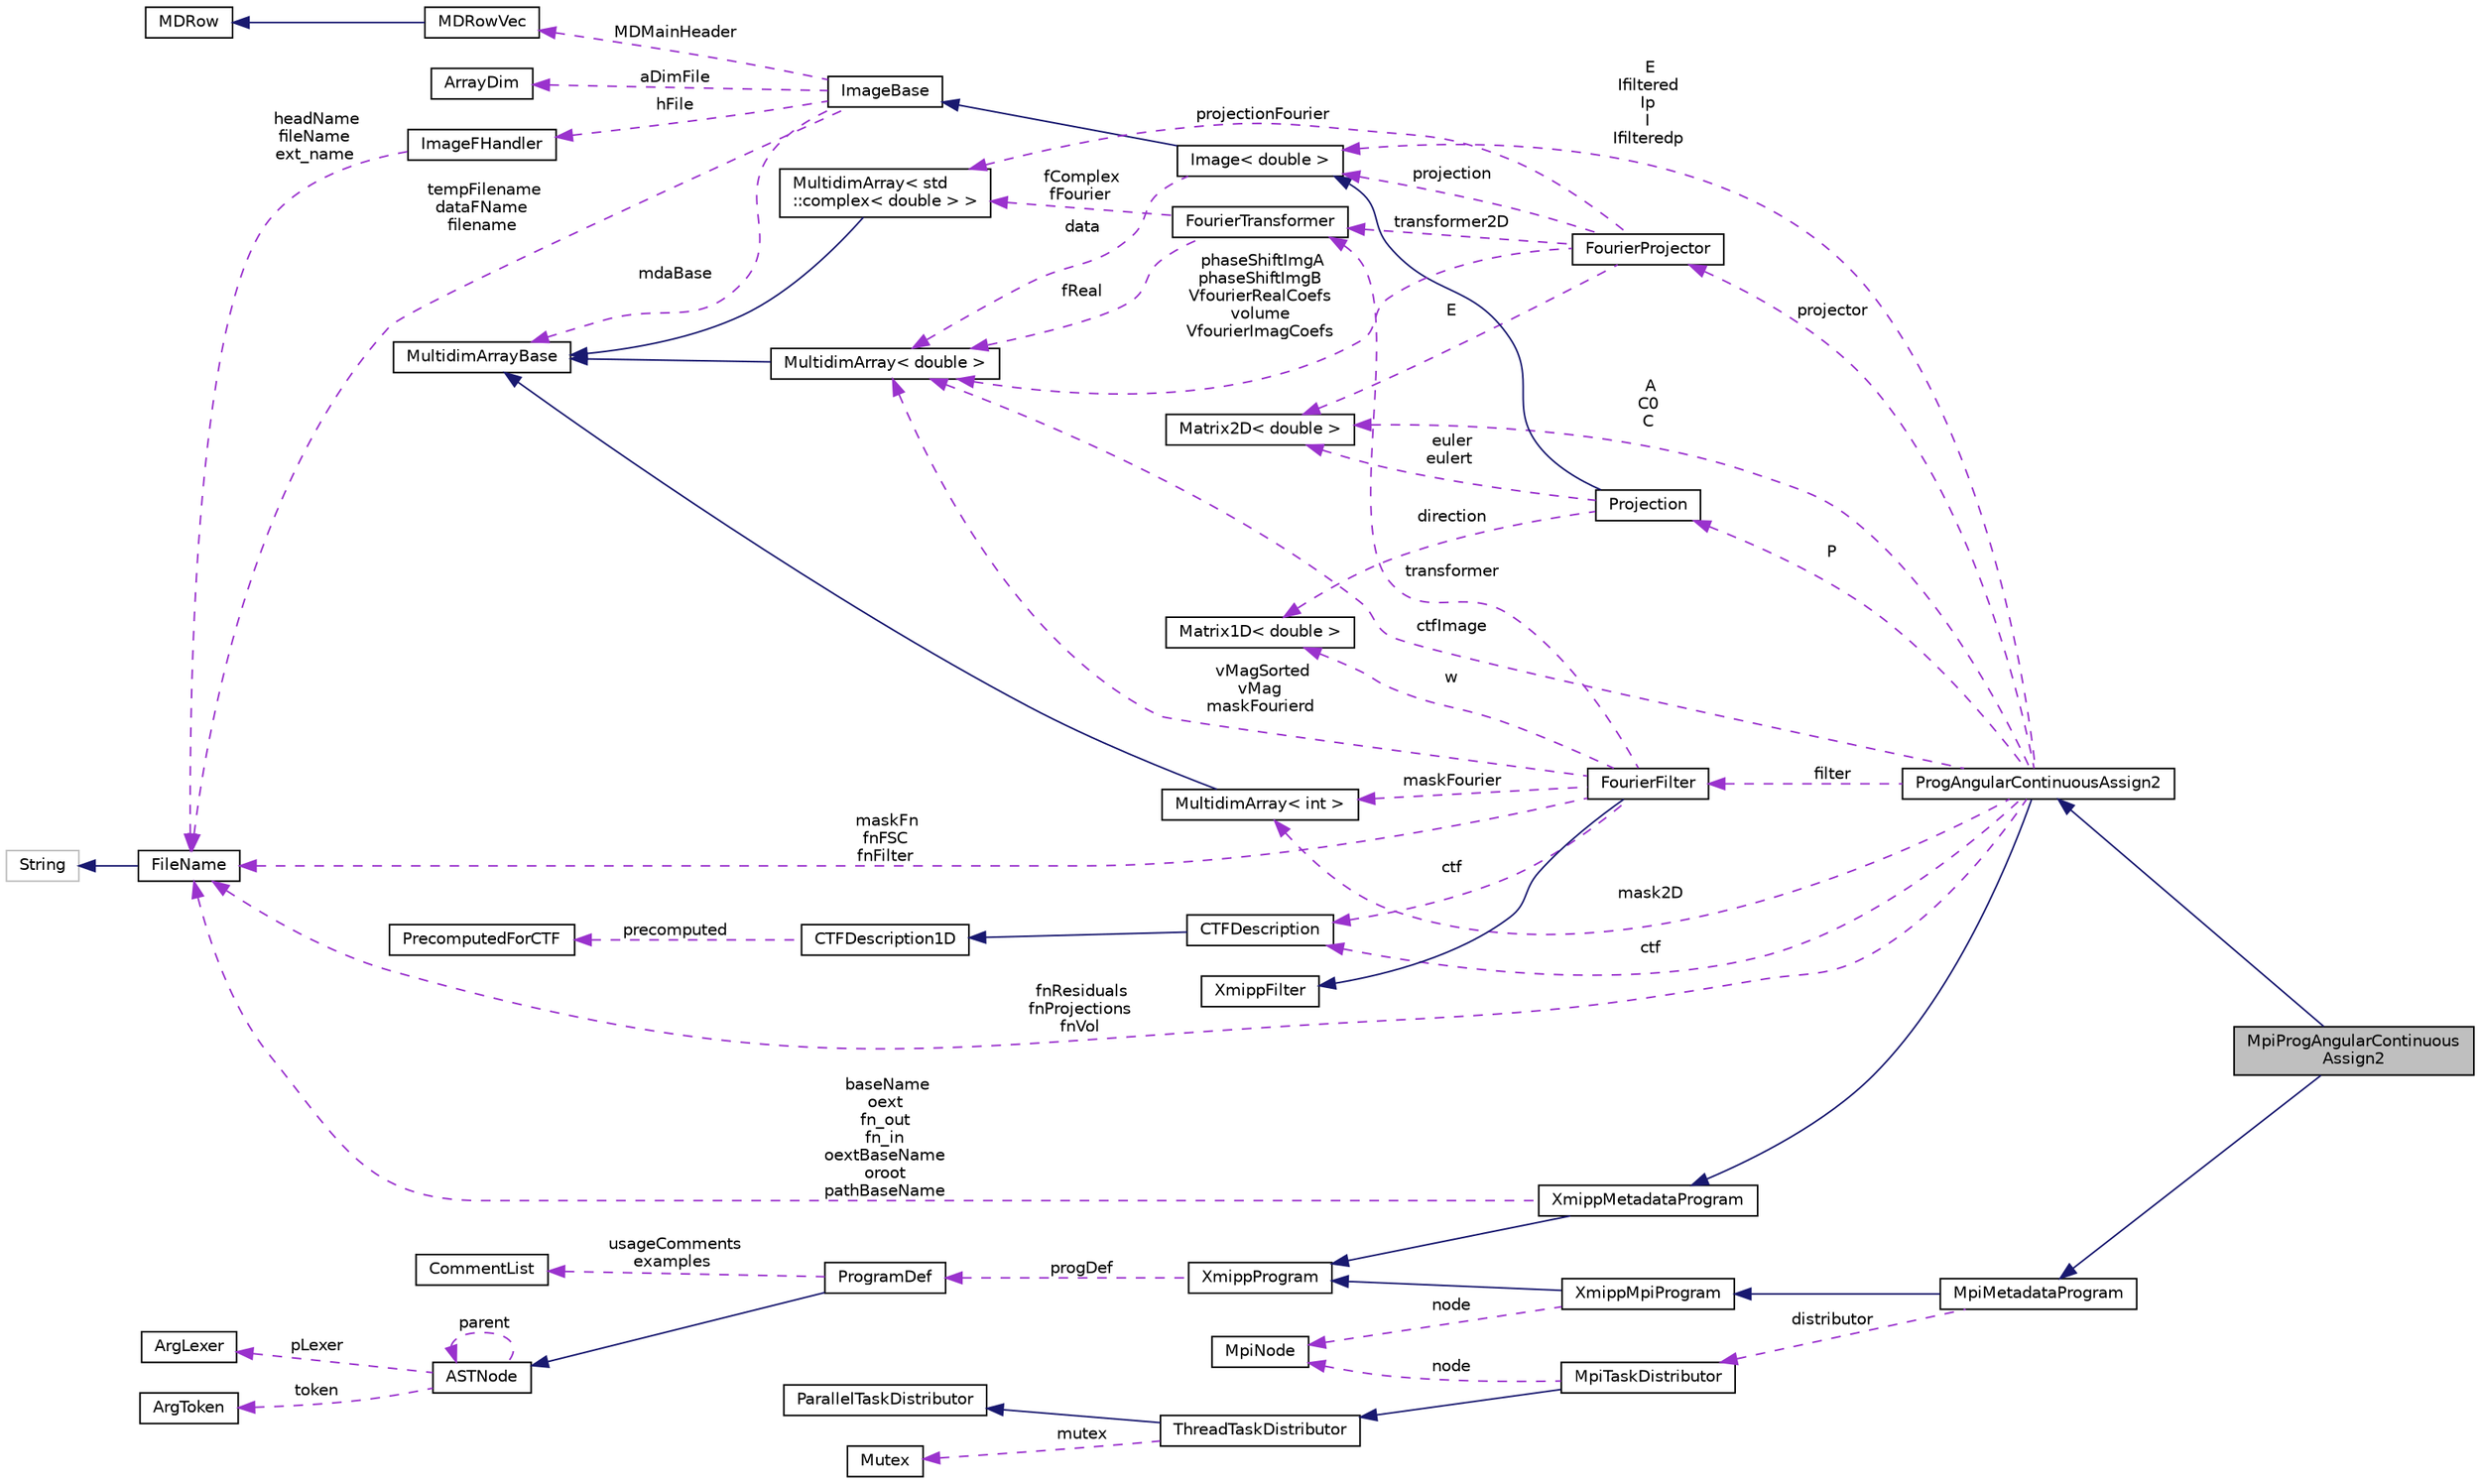 digraph "MpiProgAngularContinuousAssign2"
{
  edge [fontname="Helvetica",fontsize="10",labelfontname="Helvetica",labelfontsize="10"];
  node [fontname="Helvetica",fontsize="10",shape=record];
  rankdir="LR";
  Node6 [label="MpiProgAngularContinuous\lAssign2",height=0.2,width=0.4,color="black", fillcolor="grey75", style="filled", fontcolor="black"];
  Node7 -> Node6 [dir="back",color="midnightblue",fontsize="10",style="solid",fontname="Helvetica"];
  Node7 [label="ProgAngularContinuousAssign2",height=0.2,width=0.4,color="black", fillcolor="white", style="filled",URL="$classProgAngularContinuousAssign2.html"];
  Node8 -> Node7 [dir="back",color="midnightblue",fontsize="10",style="solid",fontname="Helvetica"];
  Node8 [label="XmippMetadataProgram",height=0.2,width=0.4,color="black", fillcolor="white", style="filled",URL="$classXmippMetadataProgram.html"];
  Node9 -> Node8 [dir="back",color="midnightblue",fontsize="10",style="solid",fontname="Helvetica"];
  Node9 [label="XmippProgram",height=0.2,width=0.4,color="black", fillcolor="white", style="filled",URL="$classXmippProgram.html"];
  Node10 -> Node9 [dir="back",color="darkorchid3",fontsize="10",style="dashed",label=" progDef" ,fontname="Helvetica"];
  Node10 [label="ProgramDef",height=0.2,width=0.4,color="black", fillcolor="white", style="filled",URL="$classProgramDef.html"];
  Node11 -> Node10 [dir="back",color="midnightblue",fontsize="10",style="solid",fontname="Helvetica"];
  Node11 [label="ASTNode",height=0.2,width=0.4,color="black", fillcolor="white", style="filled",URL="$classASTNode.html"];
  Node12 -> Node11 [dir="back",color="darkorchid3",fontsize="10",style="dashed",label=" token" ,fontname="Helvetica"];
  Node12 [label="ArgToken",height=0.2,width=0.4,color="black", fillcolor="white", style="filled",URL="$classArgToken.html"];
  Node13 -> Node11 [dir="back",color="darkorchid3",fontsize="10",style="dashed",label=" pLexer" ,fontname="Helvetica"];
  Node13 [label="ArgLexer",height=0.2,width=0.4,color="black", fillcolor="white", style="filled",URL="$classArgLexer.html"];
  Node11 -> Node11 [dir="back",color="darkorchid3",fontsize="10",style="dashed",label=" parent" ,fontname="Helvetica"];
  Node14 -> Node10 [dir="back",color="darkorchid3",fontsize="10",style="dashed",label=" usageComments\nexamples" ,fontname="Helvetica"];
  Node14 [label="CommentList",height=0.2,width=0.4,color="black", fillcolor="white", style="filled",URL="$classCommentList.html"];
  Node15 -> Node8 [dir="back",color="darkorchid3",fontsize="10",style="dashed",label=" baseName\noext\nfn_out\nfn_in\noextBaseName\noroot\npathBaseName" ,fontname="Helvetica"];
  Node15 [label="FileName",height=0.2,width=0.4,color="black", fillcolor="white", style="filled",URL="$classFileName.html"];
  Node16 -> Node15 [dir="back",color="midnightblue",fontsize="10",style="solid",fontname="Helvetica"];
  Node16 [label="String",height=0.2,width=0.4,color="grey75", fillcolor="white", style="filled"];
  Node17 -> Node7 [dir="back",color="darkorchid3",fontsize="10",style="dashed",label=" ctf" ,fontname="Helvetica"];
  Node17 [label="CTFDescription",height=0.2,width=0.4,color="black", fillcolor="white", style="filled",URL="$classCTFDescription.html"];
  Node18 -> Node17 [dir="back",color="midnightblue",fontsize="10",style="solid",fontname="Helvetica"];
  Node18 [label="CTFDescription1D",height=0.2,width=0.4,color="black", fillcolor="white", style="filled",URL="$classCTFDescription1D.html"];
  Node19 -> Node18 [dir="back",color="darkorchid3",fontsize="10",style="dashed",label=" precomputed" ,fontname="Helvetica"];
  Node19 [label="PrecomputedForCTF",height=0.2,width=0.4,color="black", fillcolor="white", style="filled",URL="$classPrecomputedForCTF.html"];
  Node20 -> Node7 [dir="back",color="darkorchid3",fontsize="10",style="dashed",label=" A\nC0\nC" ,fontname="Helvetica"];
  Node20 [label="Matrix2D\< double \>",height=0.2,width=0.4,color="black", fillcolor="white", style="filled",URL="$classMatrix2D.html"];
  Node21 -> Node7 [dir="back",color="darkorchid3",fontsize="10",style="dashed",label=" P" ,fontname="Helvetica"];
  Node21 [label="Projection",height=0.2,width=0.4,color="black", fillcolor="white", style="filled",URL="$classProjection.html"];
  Node22 -> Node21 [dir="back",color="midnightblue",fontsize="10",style="solid",fontname="Helvetica"];
  Node22 [label="Image\< double \>",height=0.2,width=0.4,color="black", fillcolor="white", style="filled",URL="$classImage.html"];
  Node23 -> Node22 [dir="back",color="midnightblue",fontsize="10",style="solid",fontname="Helvetica"];
  Node23 [label="ImageBase",height=0.2,width=0.4,color="black", fillcolor="white", style="filled",URL="$classImageBase.html",tooltip="Image base class. "];
  Node24 -> Node23 [dir="back",color="darkorchid3",fontsize="10",style="dashed",label=" mdaBase" ,fontname="Helvetica"];
  Node24 [label="MultidimArrayBase",height=0.2,width=0.4,color="black", fillcolor="white", style="filled",URL="$classMultidimArrayBase.html"];
  Node25 -> Node23 [dir="back",color="darkorchid3",fontsize="10",style="dashed",label=" MDMainHeader" ,fontname="Helvetica"];
  Node25 [label="MDRowVec",height=0.2,width=0.4,color="black", fillcolor="white", style="filled",URL="$classMDRowVec.html"];
  Node26 -> Node25 [dir="back",color="midnightblue",fontsize="10",style="solid",fontname="Helvetica"];
  Node26 [label="MDRow",height=0.2,width=0.4,color="black", fillcolor="white", style="filled",URL="$classMDRow.html"];
  Node27 -> Node23 [dir="back",color="darkorchid3",fontsize="10",style="dashed",label=" hFile" ,fontname="Helvetica"];
  Node27 [label="ImageFHandler",height=0.2,width=0.4,color="black", fillcolor="white", style="filled",URL="$structImageFHandler.html"];
  Node15 -> Node27 [dir="back",color="darkorchid3",fontsize="10",style="dashed",label=" headName\nfileName\next_name" ,fontname="Helvetica"];
  Node28 -> Node23 [dir="back",color="darkorchid3",fontsize="10",style="dashed",label=" aDimFile" ,fontname="Helvetica"];
  Node28 [label="ArrayDim",height=0.2,width=0.4,color="black", fillcolor="white", style="filled",URL="$structArrayDim.html"];
  Node15 -> Node23 [dir="back",color="darkorchid3",fontsize="10",style="dashed",label=" tempFilename\ndataFName\nfilename" ,fontname="Helvetica"];
  Node29 -> Node22 [dir="back",color="darkorchid3",fontsize="10",style="dashed",label=" data" ,fontname="Helvetica"];
  Node29 [label="MultidimArray\< double \>",height=0.2,width=0.4,color="black", fillcolor="white", style="filled",URL="$classMultidimArray.html"];
  Node24 -> Node29 [dir="back",color="midnightblue",fontsize="10",style="solid",fontname="Helvetica"];
  Node20 -> Node21 [dir="back",color="darkorchid3",fontsize="10",style="dashed",label=" euler\neulert" ,fontname="Helvetica"];
  Node30 -> Node21 [dir="back",color="darkorchid3",fontsize="10",style="dashed",label=" direction" ,fontname="Helvetica"];
  Node30 [label="Matrix1D\< double \>",height=0.2,width=0.4,color="black", fillcolor="white", style="filled",URL="$classMatrix1D.html"];
  Node22 -> Node7 [dir="back",color="darkorchid3",fontsize="10",style="dashed",label=" E\nIfiltered\nIp\nI\nIfilteredp" ,fontname="Helvetica"];
  Node29 -> Node7 [dir="back",color="darkorchid3",fontsize="10",style="dashed",label=" ctfImage" ,fontname="Helvetica"];
  Node31 -> Node7 [dir="back",color="darkorchid3",fontsize="10",style="dashed",label=" projector" ,fontname="Helvetica"];
  Node31 [label="FourierProjector",height=0.2,width=0.4,color="black", fillcolor="white", style="filled",URL="$classFourierProjector.html"];
  Node32 -> Node31 [dir="back",color="darkorchid3",fontsize="10",style="dashed",label=" transformer2D" ,fontname="Helvetica"];
  Node32 [label="FourierTransformer",height=0.2,width=0.4,color="black", fillcolor="white", style="filled",URL="$classFourierTransformer.html"];
  Node29 -> Node32 [dir="back",color="darkorchid3",fontsize="10",style="dashed",label=" fReal" ,fontname="Helvetica"];
  Node33 -> Node32 [dir="back",color="darkorchid3",fontsize="10",style="dashed",label=" fComplex\nfFourier" ,fontname="Helvetica"];
  Node33 [label="MultidimArray\< std\l::complex\< double \> \>",height=0.2,width=0.4,color="black", fillcolor="white", style="filled",URL="$classMultidimArray.html"];
  Node24 -> Node33 [dir="back",color="midnightblue",fontsize="10",style="solid",fontname="Helvetica"];
  Node20 -> Node31 [dir="back",color="darkorchid3",fontsize="10",style="dashed",label=" E" ,fontname="Helvetica"];
  Node22 -> Node31 [dir="back",color="darkorchid3",fontsize="10",style="dashed",label=" projection" ,fontname="Helvetica"];
  Node29 -> Node31 [dir="back",color="darkorchid3",fontsize="10",style="dashed",label=" phaseShiftImgA\nphaseShiftImgB\nVfourierRealCoefs\nvolume\nVfourierImagCoefs" ,fontname="Helvetica"];
  Node33 -> Node31 [dir="back",color="darkorchid3",fontsize="10",style="dashed",label=" projectionFourier" ,fontname="Helvetica"];
  Node34 -> Node7 [dir="back",color="darkorchid3",fontsize="10",style="dashed",label=" mask2D" ,fontname="Helvetica"];
  Node34 [label="MultidimArray\< int \>",height=0.2,width=0.4,color="black", fillcolor="white", style="filled",URL="$classMultidimArray.html"];
  Node24 -> Node34 [dir="back",color="midnightblue",fontsize="10",style="solid",fontname="Helvetica"];
  Node35 -> Node7 [dir="back",color="darkorchid3",fontsize="10",style="dashed",label=" filter" ,fontname="Helvetica"];
  Node35 [label="FourierFilter",height=0.2,width=0.4,color="black", fillcolor="white", style="filled",URL="$classFourierFilter.html"];
  Node36 -> Node35 [dir="back",color="midnightblue",fontsize="10",style="solid",fontname="Helvetica"];
  Node36 [label="XmippFilter",height=0.2,width=0.4,color="black", fillcolor="white", style="filled",URL="$classXmippFilter.html"];
  Node32 -> Node35 [dir="back",color="darkorchid3",fontsize="10",style="dashed",label=" transformer" ,fontname="Helvetica"];
  Node17 -> Node35 [dir="back",color="darkorchid3",fontsize="10",style="dashed",label=" ctf" ,fontname="Helvetica"];
  Node30 -> Node35 [dir="back",color="darkorchid3",fontsize="10",style="dashed",label=" w" ,fontname="Helvetica"];
  Node29 -> Node35 [dir="back",color="darkorchid3",fontsize="10",style="dashed",label=" vMagSorted\nvMag\nmaskFourierd" ,fontname="Helvetica"];
  Node34 -> Node35 [dir="back",color="darkorchid3",fontsize="10",style="dashed",label=" maskFourier" ,fontname="Helvetica"];
  Node15 -> Node35 [dir="back",color="darkorchid3",fontsize="10",style="dashed",label=" maskFn\nfnFSC\nfnFilter" ,fontname="Helvetica"];
  Node15 -> Node7 [dir="back",color="darkorchid3",fontsize="10",style="dashed",label=" fnResiduals\nfnProjections\nfnVol" ,fontname="Helvetica"];
  Node37 -> Node6 [dir="back",color="midnightblue",fontsize="10",style="solid",fontname="Helvetica"];
  Node37 [label="MpiMetadataProgram",height=0.2,width=0.4,color="black", fillcolor="white", style="filled",URL="$classMpiMetadataProgram.html"];
  Node38 -> Node37 [dir="back",color="midnightblue",fontsize="10",style="solid",fontname="Helvetica"];
  Node38 [label="XmippMpiProgram",height=0.2,width=0.4,color="black", fillcolor="white", style="filled",URL="$classXmippMpiProgram.html"];
  Node9 -> Node38 [dir="back",color="midnightblue",fontsize="10",style="solid",fontname="Helvetica"];
  Node39 -> Node38 [dir="back",color="darkorchid3",fontsize="10",style="dashed",label=" node" ,fontname="Helvetica"];
  Node39 [label="MpiNode",height=0.2,width=0.4,color="black", fillcolor="white", style="filled",URL="$classMpiNode.html"];
  Node40 -> Node37 [dir="back",color="darkorchid3",fontsize="10",style="dashed",label=" distributor" ,fontname="Helvetica"];
  Node40 [label="MpiTaskDistributor",height=0.2,width=0.4,color="black", fillcolor="white", style="filled",URL="$classMpiTaskDistributor.html"];
  Node41 -> Node40 [dir="back",color="midnightblue",fontsize="10",style="solid",fontname="Helvetica"];
  Node41 [label="ThreadTaskDistributor",height=0.2,width=0.4,color="black", fillcolor="white", style="filled",URL="$classThreadTaskDistributor.html"];
  Node42 -> Node41 [dir="back",color="midnightblue",fontsize="10",style="solid",fontname="Helvetica"];
  Node42 [label="ParallelTaskDistributor",height=0.2,width=0.4,color="black", fillcolor="white", style="filled",URL="$classParallelTaskDistributor.html"];
  Node43 -> Node41 [dir="back",color="darkorchid3",fontsize="10",style="dashed",label=" mutex" ,fontname="Helvetica"];
  Node43 [label="Mutex",height=0.2,width=0.4,color="black", fillcolor="white", style="filled",URL="$classMutex.html"];
  Node39 -> Node40 [dir="back",color="darkorchid3",fontsize="10",style="dashed",label=" node" ,fontname="Helvetica"];
}
